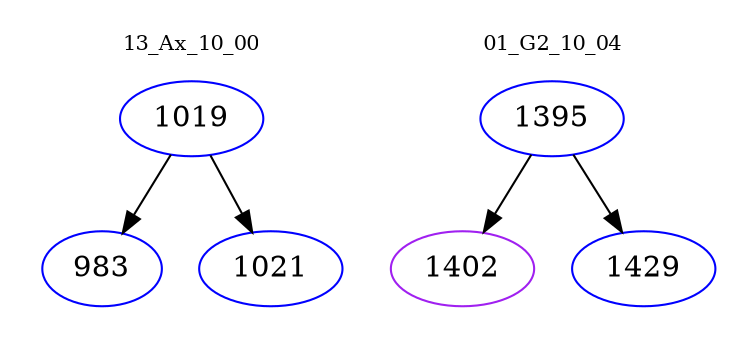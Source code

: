 digraph{
subgraph cluster_0 {
color = white
label = "13_Ax_10_00";
fontsize=10;
T0_1019 [label="1019", color="blue"]
T0_1019 -> T0_983 [color="black"]
T0_983 [label="983", color="blue"]
T0_1019 -> T0_1021 [color="black"]
T0_1021 [label="1021", color="blue"]
}
subgraph cluster_1 {
color = white
label = "01_G2_10_04";
fontsize=10;
T1_1395 [label="1395", color="blue"]
T1_1395 -> T1_1402 [color="black"]
T1_1402 [label="1402", color="purple"]
T1_1395 -> T1_1429 [color="black"]
T1_1429 [label="1429", color="blue"]
}
}
